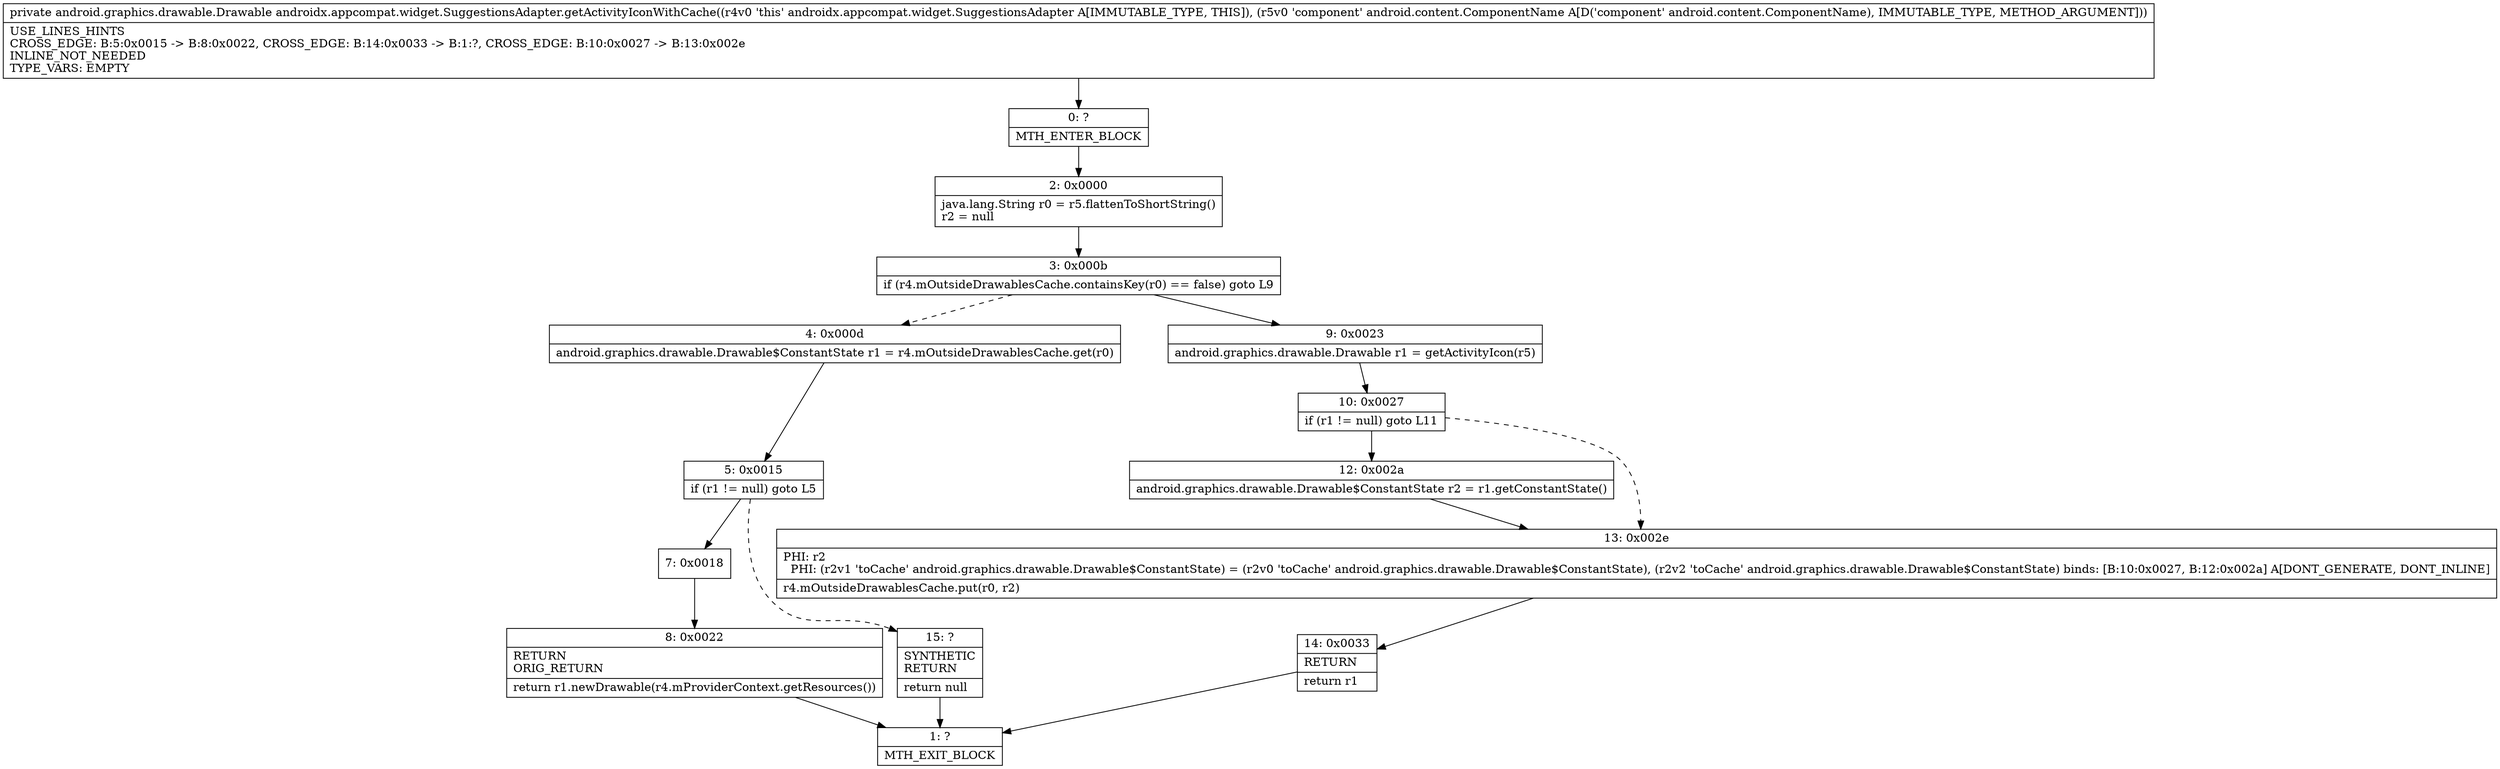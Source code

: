 digraph "CFG forandroidx.appcompat.widget.SuggestionsAdapter.getActivityIconWithCache(Landroid\/content\/ComponentName;)Landroid\/graphics\/drawable\/Drawable;" {
Node_0 [shape=record,label="{0\:\ ?|MTH_ENTER_BLOCK\l}"];
Node_2 [shape=record,label="{2\:\ 0x0000|java.lang.String r0 = r5.flattenToShortString()\lr2 = null\l}"];
Node_3 [shape=record,label="{3\:\ 0x000b|if (r4.mOutsideDrawablesCache.containsKey(r0) == false) goto L9\l}"];
Node_4 [shape=record,label="{4\:\ 0x000d|android.graphics.drawable.Drawable$ConstantState r1 = r4.mOutsideDrawablesCache.get(r0)\l}"];
Node_5 [shape=record,label="{5\:\ 0x0015|if (r1 != null) goto L5\l}"];
Node_7 [shape=record,label="{7\:\ 0x0018}"];
Node_8 [shape=record,label="{8\:\ 0x0022|RETURN\lORIG_RETURN\l|return r1.newDrawable(r4.mProviderContext.getResources())\l}"];
Node_1 [shape=record,label="{1\:\ ?|MTH_EXIT_BLOCK\l}"];
Node_15 [shape=record,label="{15\:\ ?|SYNTHETIC\lRETURN\l|return null\l}"];
Node_9 [shape=record,label="{9\:\ 0x0023|android.graphics.drawable.Drawable r1 = getActivityIcon(r5)\l}"];
Node_10 [shape=record,label="{10\:\ 0x0027|if (r1 != null) goto L11\l}"];
Node_12 [shape=record,label="{12\:\ 0x002a|android.graphics.drawable.Drawable$ConstantState r2 = r1.getConstantState()\l}"];
Node_13 [shape=record,label="{13\:\ 0x002e|PHI: r2 \l  PHI: (r2v1 'toCache' android.graphics.drawable.Drawable$ConstantState) = (r2v0 'toCache' android.graphics.drawable.Drawable$ConstantState), (r2v2 'toCache' android.graphics.drawable.Drawable$ConstantState) binds: [B:10:0x0027, B:12:0x002a] A[DONT_GENERATE, DONT_INLINE]\l|r4.mOutsideDrawablesCache.put(r0, r2)\l}"];
Node_14 [shape=record,label="{14\:\ 0x0033|RETURN\l|return r1\l}"];
MethodNode[shape=record,label="{private android.graphics.drawable.Drawable androidx.appcompat.widget.SuggestionsAdapter.getActivityIconWithCache((r4v0 'this' androidx.appcompat.widget.SuggestionsAdapter A[IMMUTABLE_TYPE, THIS]), (r5v0 'component' android.content.ComponentName A[D('component' android.content.ComponentName), IMMUTABLE_TYPE, METHOD_ARGUMENT]))  | USE_LINES_HINTS\lCROSS_EDGE: B:5:0x0015 \-\> B:8:0x0022, CROSS_EDGE: B:14:0x0033 \-\> B:1:?, CROSS_EDGE: B:10:0x0027 \-\> B:13:0x002e\lINLINE_NOT_NEEDED\lTYPE_VARS: EMPTY\l}"];
MethodNode -> Node_0;Node_0 -> Node_2;
Node_2 -> Node_3;
Node_3 -> Node_4[style=dashed];
Node_3 -> Node_9;
Node_4 -> Node_5;
Node_5 -> Node_7;
Node_5 -> Node_15[style=dashed];
Node_7 -> Node_8;
Node_8 -> Node_1;
Node_15 -> Node_1;
Node_9 -> Node_10;
Node_10 -> Node_12;
Node_10 -> Node_13[style=dashed];
Node_12 -> Node_13;
Node_13 -> Node_14;
Node_14 -> Node_1;
}

